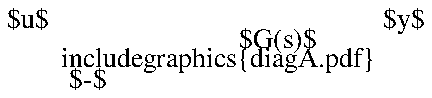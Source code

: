 .PS
B: "\includegraphics{diagA.pdf}" wid 173/72 ht 58/72
  "$u$" at B.sw + (0.25,0.6)
  "$G(s)$" at B.sw + (1.5,0.5)
  "$y$" at B.sw + (2.13,0.6)
  "$-$" at B.sw + (0.55,0.6-0.30)
.PE
